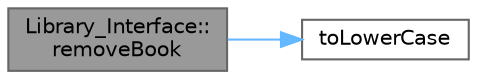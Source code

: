 digraph "Library_Interface::removeBook"
{
 // LATEX_PDF_SIZE
  bgcolor="transparent";
  edge [fontname=Helvetica,fontsize=10,labelfontname=Helvetica,labelfontsize=10];
  node [fontname=Helvetica,fontsize=10,shape=box,height=0.2,width=0.4];
  rankdir="LR";
  Node1 [id="Node000001",label="Library_Interface::\lremoveBook",height=0.2,width=0.4,color="gray40", fillcolor="grey60", style="filled", fontcolor="black",tooltip="Removes a book from the library by title."];
  Node1 -> Node2 [id="edge1_Node000001_Node000002",color="steelblue1",style="solid",tooltip=" "];
  Node2 [id="Node000002",label="toLowerCase",height=0.2,width=0.4,color="grey40", fillcolor="white", style="filled",URL="$_library___interface_8cpp.html#ad8200839a864ebdf2f129fbffa33967b",tooltip="Converts a string to lowercase."];
}
